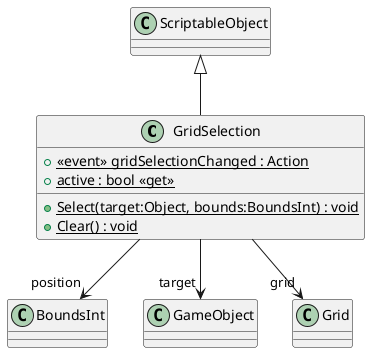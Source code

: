 @startuml
class GridSelection {
    + {static}  <<event>> gridSelectionChanged : Action 
    + {static} active : bool <<get>>
    + {static} Select(target:Object, bounds:BoundsInt) : void
    + {static} Clear() : void
}
ScriptableObject <|-- GridSelection
GridSelection --> "position" BoundsInt
GridSelection --> "target" GameObject
GridSelection --> "grid" Grid
@enduml
